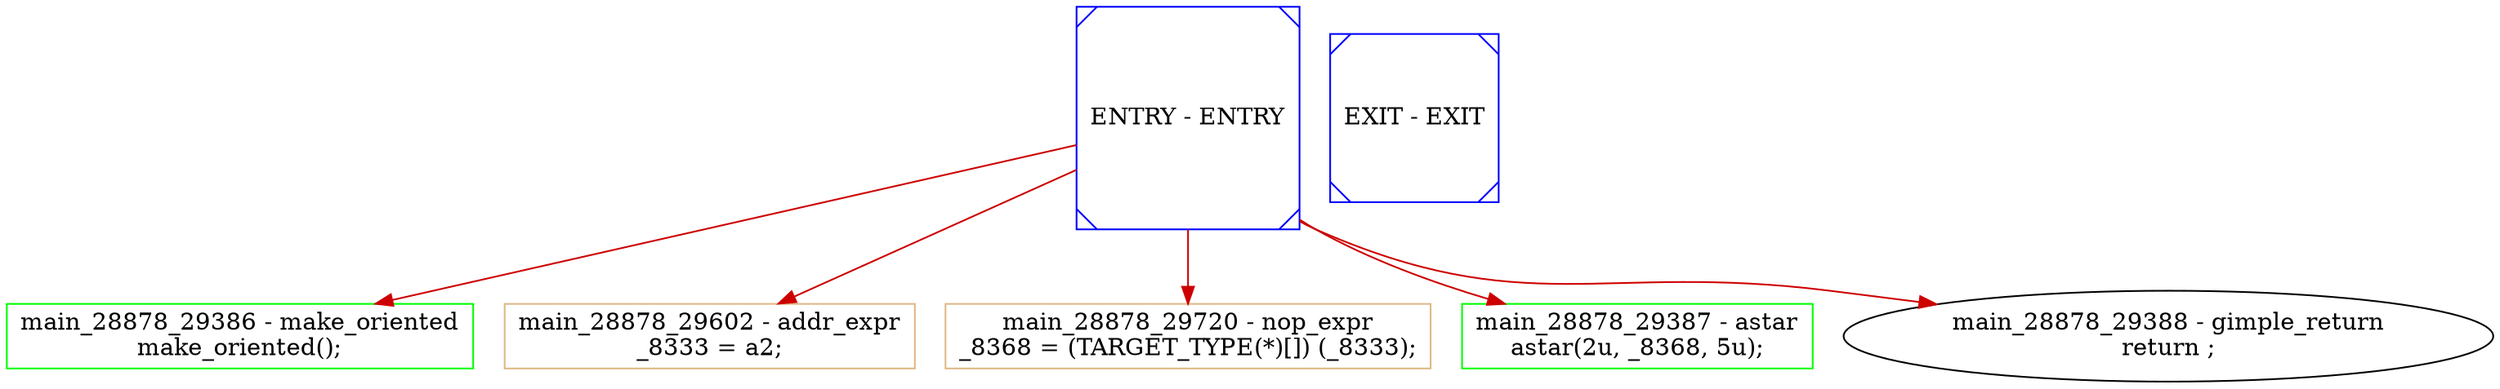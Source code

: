 digraph G {
0[color=blue,shape=Msquare,label="ENTRY - ENTRY"];
1[color=blue,shape=Msquare,label="EXIT - EXIT"];
2[color=green,shape=box,label="main_28878_29386 - make_oriented\nmake_oriented();\n"];
3[color=burlywood,shape=box,label="main_28878_29602 - addr_expr\n_8333 = a2;\n"];
4[color=burlywood,shape=box,label="main_28878_29720 - nop_expr\n_8368 = (TARGET_TYPE(*)[]) (_8333);\n"];
5[color=green,shape=box,label="main_28878_29387 - astar\nastar(2u, _8368, 5u);\n"];
6[label="main_28878_29388 - gimple_return\nreturn ;\n"];
0->2 [color=red3,label=""];
0->3 [color=red3,label=""];
0->4 [color=red3,label=""];
0->5 [color=red3,label=""];
0->6 [color=red3,label=""];
}
